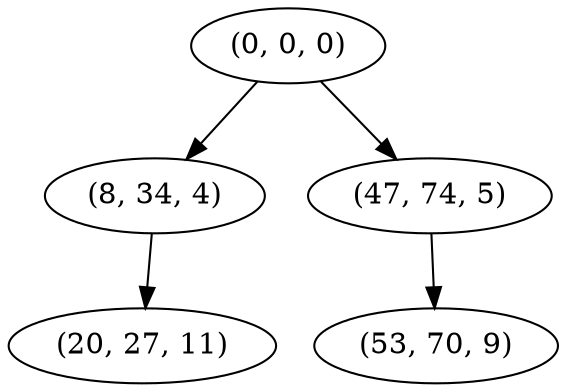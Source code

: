 digraph tree {
    "(0, 0, 0)";
    "(8, 34, 4)";
    "(20, 27, 11)";
    "(47, 74, 5)";
    "(53, 70, 9)";
    "(0, 0, 0)" -> "(8, 34, 4)";
    "(0, 0, 0)" -> "(47, 74, 5)";
    "(8, 34, 4)" -> "(20, 27, 11)";
    "(47, 74, 5)" -> "(53, 70, 9)";
}
